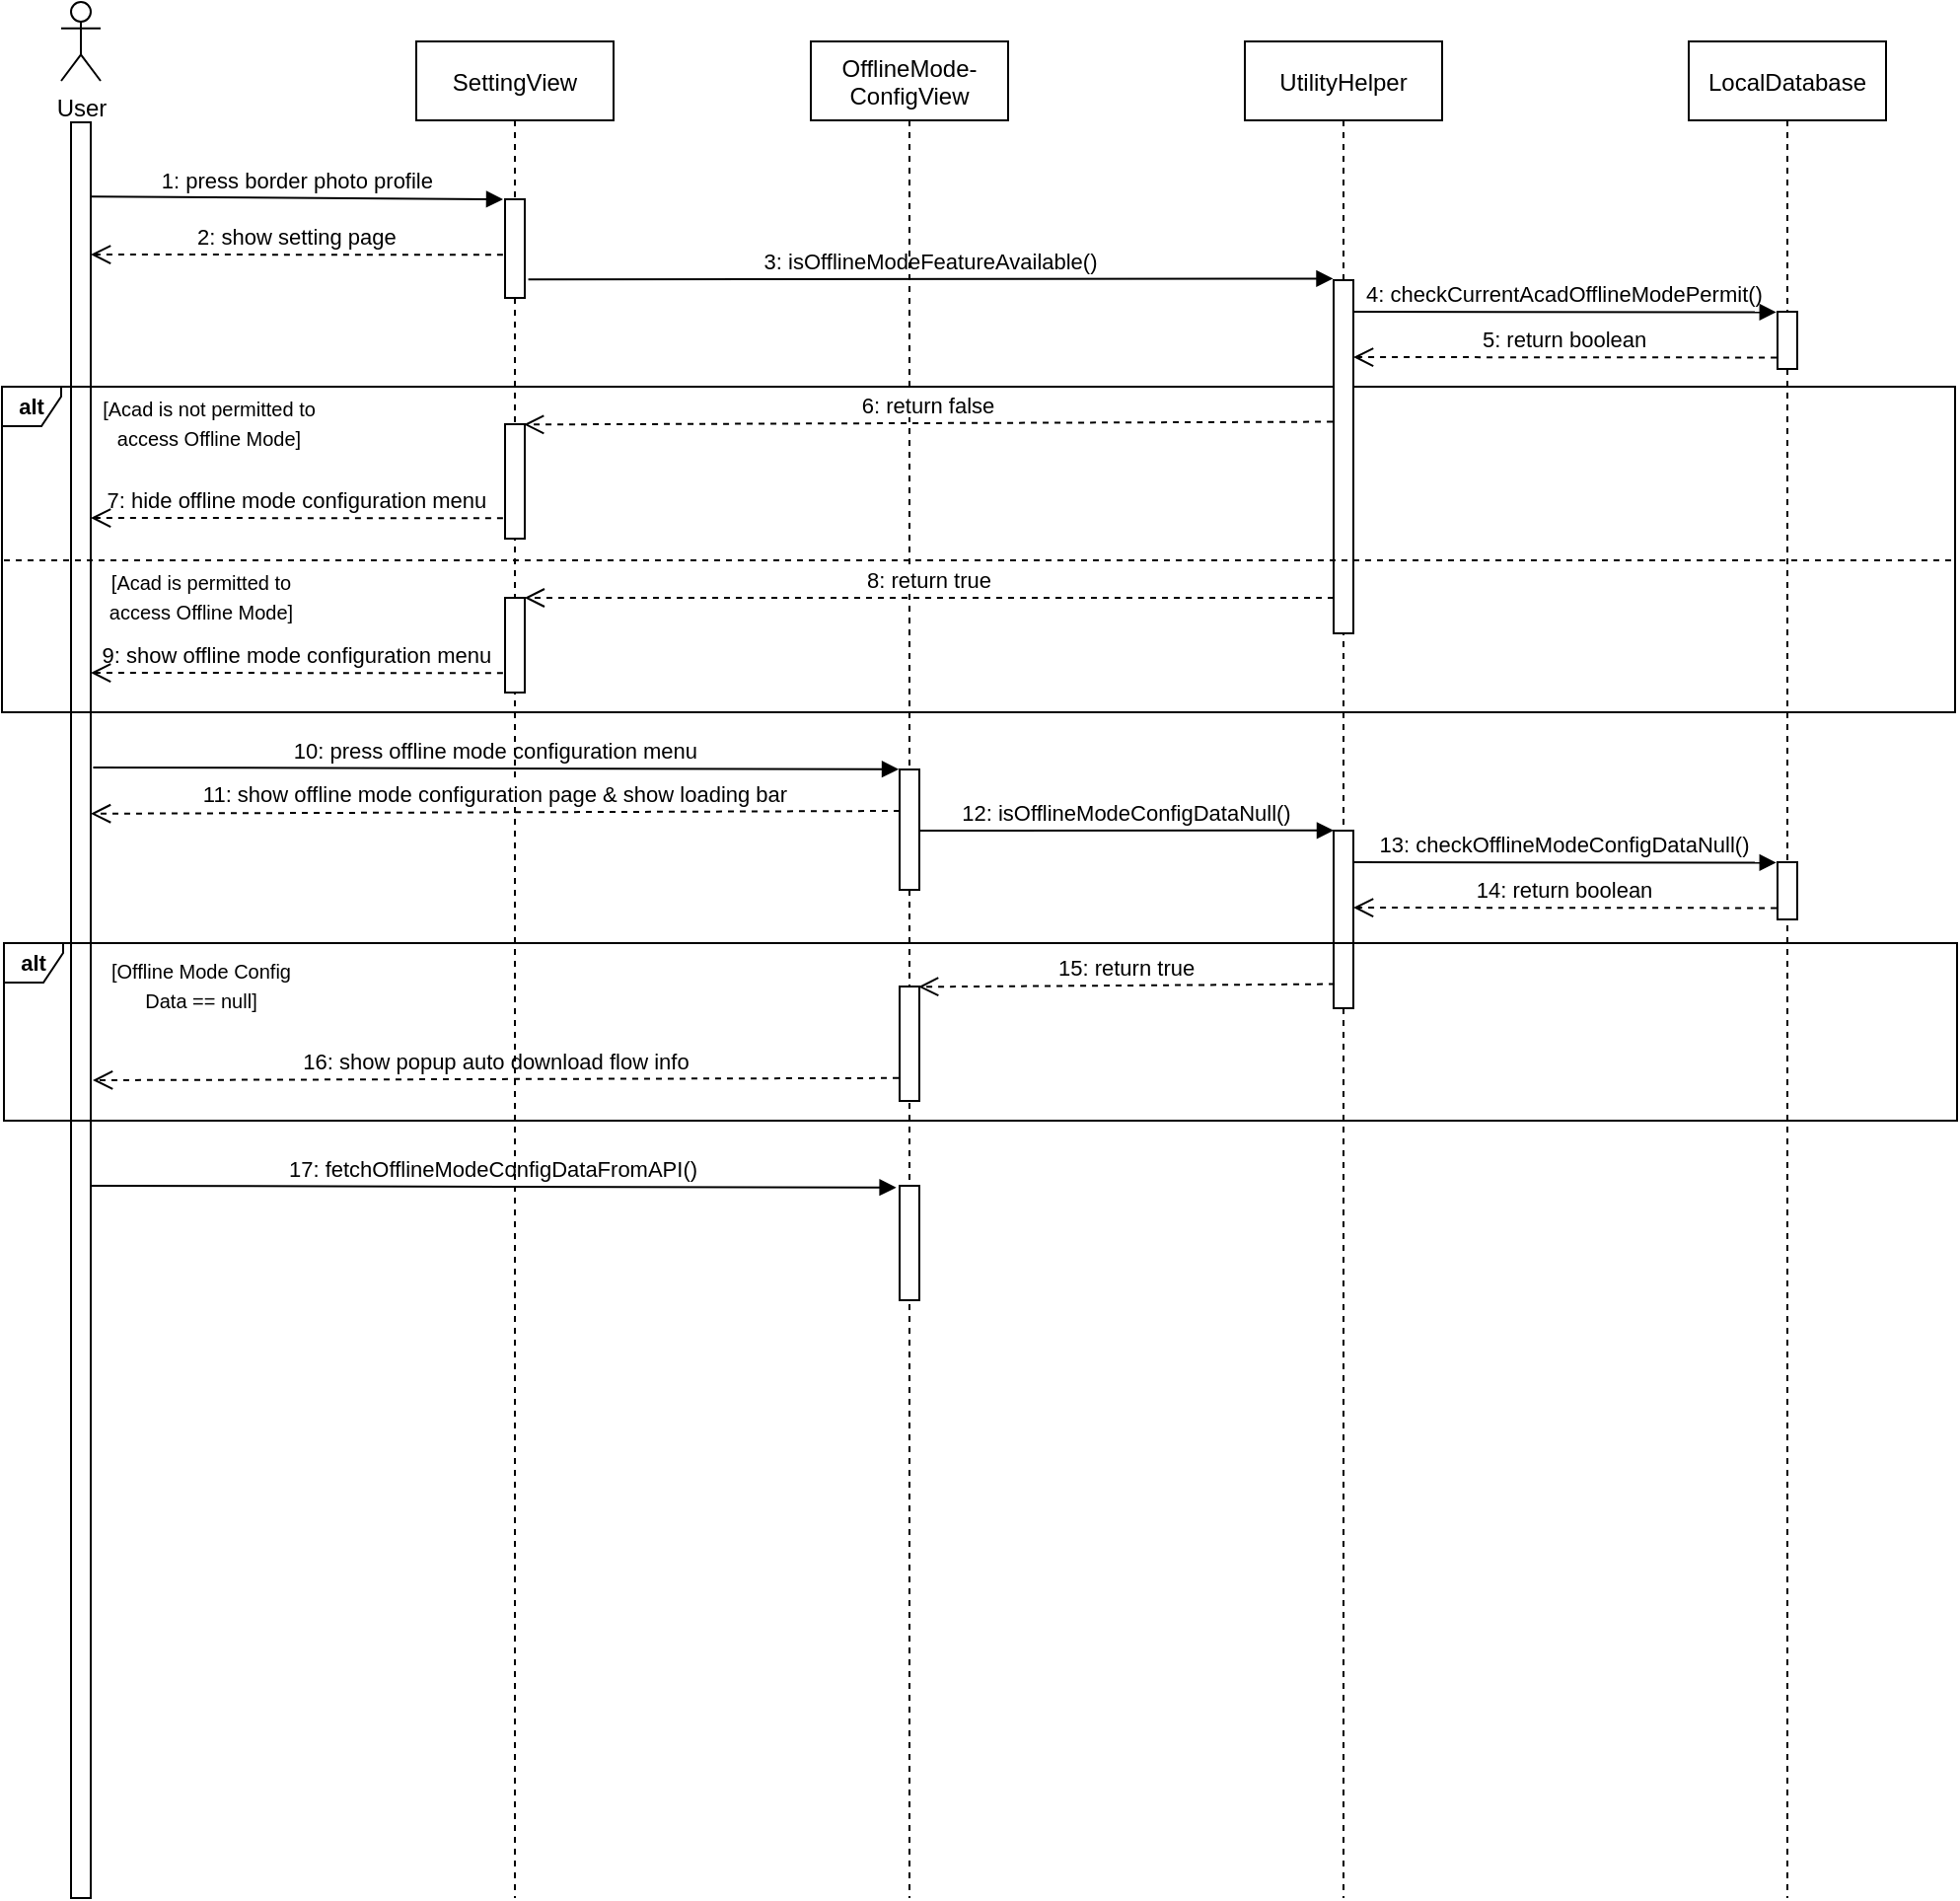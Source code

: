 <mxfile version="20.8.3" type="github">
  <diagram id="kgpKYQtTHZ0yAKxKKP6v" name="Page-1">
    <mxGraphModel dx="2822" dy="505" grid="1" gridSize="10" guides="1" tooltips="1" connect="1" arrows="1" fold="1" page="1" pageScale="1" pageWidth="850" pageHeight="1100" math="0" shadow="0">
      <root>
        <mxCell id="0" />
        <mxCell id="1" parent="0" />
        <mxCell id="VgFMn7d585Ha0XAmIZsE-21" value="" style="points=[];perimeter=orthogonalPerimeter;rounded=0;shadow=0;strokeWidth=1;" parent="1" vertex="1">
          <mxGeometry x="-1635" y="121" width="10" height="900" as="geometry" />
        </mxCell>
        <mxCell id="VgFMn7d585Ha0XAmIZsE-23" value="&lt;b&gt;alt&lt;/b&gt;" style="shape=umlFrame;whiteSpace=wrap;html=1;fontSize=11;width=30;height=20;fillColor=none;" parent="1" vertex="1">
          <mxGeometry x="-1670" y="255" width="990" height="165" as="geometry" />
        </mxCell>
        <mxCell id="3nuBFxr9cyL0pnOWT2aG-1" value="SettingView" style="shape=umlLifeline;perimeter=lifelinePerimeter;container=1;collapsible=0;recursiveResize=0;rounded=0;shadow=0;strokeWidth=1;" parent="1" vertex="1">
          <mxGeometry x="-1460" y="80" width="100" height="941" as="geometry" />
        </mxCell>
        <mxCell id="3nuBFxr9cyL0pnOWT2aG-2" value="" style="points=[];perimeter=orthogonalPerimeter;rounded=0;shadow=0;strokeWidth=1;" parent="3nuBFxr9cyL0pnOWT2aG-1" vertex="1">
          <mxGeometry x="45" y="80" width="10" height="50" as="geometry" />
        </mxCell>
        <mxCell id="VgFMn7d585Ha0XAmIZsE-6" value="1: press border photo profile" style="verticalAlign=bottom;endArrow=block;shadow=0;strokeWidth=1;fontStyle=0;labelBorderColor=none;labelBackgroundColor=none;exitX=1.021;exitY=0.034;exitDx=0;exitDy=0;exitPerimeter=0;" parent="3nuBFxr9cyL0pnOWT2aG-1" edge="1">
          <mxGeometry relative="1" as="geometry">
            <mxPoint x="-164.79" y="78.62" as="sourcePoint" />
            <mxPoint x="44" y="80" as="targetPoint" />
          </mxGeometry>
        </mxCell>
        <mxCell id="3nuBFxr9cyL0pnOWT2aG-5" value="UtilityHelper" style="shape=umlLifeline;perimeter=lifelinePerimeter;container=1;collapsible=0;recursiveResize=0;rounded=0;shadow=0;strokeWidth=1;" parent="1" vertex="1">
          <mxGeometry x="-1040" y="80" width="100" height="941" as="geometry" />
        </mxCell>
        <mxCell id="VgFMn7d585Ha0XAmIZsE-7" value="3: isOfflineModeFeatureAvailable()" style="verticalAlign=bottom;endArrow=block;shadow=0;strokeWidth=1;fontStyle=0;labelBorderColor=none;labelBackgroundColor=none;entryX=-0.024;entryY=0.003;entryDx=0;entryDy=0;entryPerimeter=0;exitX=1.178;exitY=0.813;exitDx=0;exitDy=0;exitPerimeter=0;" parent="3nuBFxr9cyL0pnOWT2aG-5" edge="1" source="3nuBFxr9cyL0pnOWT2aG-2">
          <mxGeometry relative="1" as="geometry">
            <mxPoint x="-169.633" y="120" as="sourcePoint" />
            <mxPoint x="44.76" y="120.21" as="targetPoint" />
          </mxGeometry>
        </mxCell>
        <mxCell id="VgFMn7d585Ha0XAmIZsE-16" value="" style="points=[];perimeter=orthogonalPerimeter;rounded=0;shadow=0;strokeWidth=1;" parent="3nuBFxr9cyL0pnOWT2aG-5" vertex="1">
          <mxGeometry x="45" y="121" width="10" height="179" as="geometry" />
        </mxCell>
        <mxCell id="D12k0bA-BJYKIJGbDswn-10" value="" style="group" parent="1" vertex="1" connectable="0">
          <mxGeometry x="-1640" y="80" width="20" height="710" as="geometry" />
        </mxCell>
        <mxCell id="D12k0bA-BJYKIJGbDswn-4" value="User" style="shape=umlActor;verticalLabelPosition=bottom;verticalAlign=top;html=1;outlineConnect=0;" parent="D12k0bA-BJYKIJGbDswn-10" vertex="1">
          <mxGeometry y="-20" width="20" height="40" as="geometry" />
        </mxCell>
        <mxCell id="VgFMn7d585Ha0XAmIZsE-24" value="&lt;span style=&quot;font-size: 10px;&quot;&gt;[Acad is not permitted to access Offline Mode]&lt;/span&gt;" style="text;html=1;strokeColor=none;fillColor=none;align=center;verticalAlign=middle;whiteSpace=wrap;rounded=0;" parent="1" vertex="1">
          <mxGeometry x="-1620" y="255" width="110" height="35.5" as="geometry" />
        </mxCell>
        <mxCell id="VgFMn7d585Ha0XAmIZsE-25" value="" style="points=[];perimeter=orthogonalPerimeter;rounded=0;shadow=0;strokeWidth=1;" parent="1" vertex="1">
          <mxGeometry x="-1415" y="274" width="10" height="58" as="geometry" />
        </mxCell>
        <mxCell id="VgFMn7d585Ha0XAmIZsE-49" value="" style="line;strokeWidth=1;fillColor=none;align=left;verticalAlign=middle;spacingTop=-1;spacingLeft=3;spacingRight=3;rotatable=0;labelPosition=right;points=[];portConstraint=eastwest;strokeColor=inherit;fontSize=10;dashed=1;" parent="1" vertex="1">
          <mxGeometry x="-1669" y="339" width="989" height="8" as="geometry" />
        </mxCell>
        <mxCell id="VgFMn7d585Ha0XAmIZsE-50" value="&lt;span style=&quot;font-size: 10px;&quot;&gt;[Acad is permitted to access Offline Mode]&lt;/span&gt;" style="text;html=1;strokeColor=none;fillColor=none;align=center;verticalAlign=middle;whiteSpace=wrap;rounded=0;" parent="1" vertex="1">
          <mxGeometry x="-1624" y="343" width="110" height="35.5" as="geometry" />
        </mxCell>
        <mxCell id="Guo4P8dY95QTmtFHYeZ4-5" value="7: hide offline mode configuration menu" style="verticalAlign=bottom;endArrow=open;dashed=1;endSize=8;shadow=0;strokeWidth=1;entryX=1.046;entryY=0.283;entryDx=0;entryDy=0;entryPerimeter=0;exitX=-0.105;exitY=0.86;exitDx=0;exitDy=0;exitPerimeter=0;labelBackgroundColor=none;" parent="1" edge="1">
          <mxGeometry relative="1" as="geometry">
            <mxPoint x="-1625.0" y="321.5" as="targetPoint" />
            <mxPoint x="-1416.05" y="321.66" as="sourcePoint" />
          </mxGeometry>
        </mxCell>
        <mxCell id="Guo4P8dY95QTmtFHYeZ4-6" value="" style="points=[];perimeter=orthogonalPerimeter;rounded=0;shadow=0;strokeWidth=1;" parent="1" vertex="1">
          <mxGeometry x="-1415" y="362" width="10" height="48" as="geometry" />
        </mxCell>
        <mxCell id="eCdpHvhe5fwS4jkzBV9C-2" value="LocalDatabase" style="shape=umlLifeline;perimeter=lifelinePerimeter;container=1;collapsible=0;recursiveResize=0;rounded=0;shadow=0;strokeWidth=1;" parent="1" vertex="1">
          <mxGeometry x="-815" y="80" width="100" height="941" as="geometry" />
        </mxCell>
        <mxCell id="eCdpHvhe5fwS4jkzBV9C-8" value="" style="points=[];perimeter=orthogonalPerimeter;rounded=0;shadow=0;strokeWidth=1;" parent="1" vertex="1">
          <mxGeometry x="-770" y="217" width="10" height="29" as="geometry" />
        </mxCell>
        <mxCell id="eCdpHvhe5fwS4jkzBV9C-9" value="4: checkCurrentAcadOfflineModePermit()" style="verticalAlign=bottom;endArrow=block;shadow=0;strokeWidth=1;fontStyle=0;labelBorderColor=none;labelBackgroundColor=none;entryX=-0.024;entryY=0.003;entryDx=0;entryDy=0;entryPerimeter=0;" parent="1" edge="1">
          <mxGeometry relative="1" as="geometry">
            <mxPoint x="-985.003" y="217" as="sourcePoint" />
            <mxPoint x="-770.61" y="217.21" as="targetPoint" />
          </mxGeometry>
        </mxCell>
        <mxCell id="eCdpHvhe5fwS4jkzBV9C-10" value="5: return boolean" style="verticalAlign=bottom;endArrow=open;dashed=1;endSize=8;exitX=0;exitY=0.95;shadow=0;strokeWidth=1;entryX=1.046;entryY=0.283;entryDx=0;entryDy=0;entryPerimeter=0;" parent="1" edge="1">
          <mxGeometry relative="1" as="geometry">
            <mxPoint x="-985" y="240" as="targetPoint" />
            <mxPoint x="-770.46" y="240.22" as="sourcePoint" />
          </mxGeometry>
        </mxCell>
        <mxCell id="rFGstGtkIx78UECEyDi8-2" value="2: show setting page" style="verticalAlign=bottom;endArrow=open;dashed=1;endSize=8;shadow=0;strokeWidth=1;entryX=1.046;entryY=0.283;entryDx=0;entryDy=0;entryPerimeter=0;exitX=-0.105;exitY=0.86;exitDx=0;exitDy=0;exitPerimeter=0;labelBackgroundColor=none;" edge="1" parent="1">
          <mxGeometry relative="1" as="geometry">
            <mxPoint x="-1625.0" y="188" as="targetPoint" />
            <mxPoint x="-1416.05" y="188.16" as="sourcePoint" />
          </mxGeometry>
        </mxCell>
        <mxCell id="rFGstGtkIx78UECEyDi8-3" value="9: show offline mode configuration menu" style="verticalAlign=bottom;endArrow=open;dashed=1;endSize=8;shadow=0;strokeWidth=1;entryX=1.046;entryY=0.283;entryDx=0;entryDy=0;entryPerimeter=0;exitX=-0.105;exitY=0.86;exitDx=0;exitDy=0;exitPerimeter=0;labelBackgroundColor=none;" edge="1" parent="1">
          <mxGeometry relative="1" as="geometry">
            <mxPoint x="-1625.0" y="400" as="targetPoint" />
            <mxPoint x="-1416.05" y="400.16" as="sourcePoint" />
          </mxGeometry>
        </mxCell>
        <mxCell id="rFGstGtkIx78UECEyDi8-4" value="10: press offline mode configuration menu" style="verticalAlign=bottom;endArrow=block;shadow=0;strokeWidth=1;fontStyle=0;labelBorderColor=none;labelBackgroundColor=none;exitX=1.021;exitY=0.034;exitDx=0;exitDy=0;exitPerimeter=0;entryX=-0.047;entryY=-0.002;entryDx=0;entryDy=0;entryPerimeter=0;" edge="1" parent="1" target="rFGstGtkIx78UECEyDi8-9">
          <mxGeometry relative="1" as="geometry">
            <mxPoint x="-1623.79" y="448" as="sourcePoint" />
            <mxPoint x="-1220" y="448" as="targetPoint" />
          </mxGeometry>
        </mxCell>
        <mxCell id="rFGstGtkIx78UECEyDi8-6" value="OfflineMode-&#xa;ConfigView" style="shape=umlLifeline;perimeter=lifelinePerimeter;container=1;collapsible=0;recursiveResize=0;rounded=0;shadow=0;strokeWidth=1;" vertex="1" parent="1">
          <mxGeometry x="-1260" y="80" width="100" height="941" as="geometry" />
        </mxCell>
        <mxCell id="rFGstGtkIx78UECEyDi8-9" value="" style="points=[];perimeter=orthogonalPerimeter;rounded=0;shadow=0;strokeWidth=1;" vertex="1" parent="rFGstGtkIx78UECEyDi8-6">
          <mxGeometry x="45" y="369" width="10" height="61" as="geometry" />
        </mxCell>
        <mxCell id="rFGstGtkIx78UECEyDi8-27" value="" style="points=[];perimeter=orthogonalPerimeter;rounded=0;shadow=0;strokeWidth=1;" vertex="1" parent="rFGstGtkIx78UECEyDi8-6">
          <mxGeometry x="45" y="580" width="10" height="58" as="geometry" />
        </mxCell>
        <mxCell id="VgFMn7d585Ha0XAmIZsE-26" value="6: return false" style="verticalAlign=bottom;endArrow=open;dashed=1;endSize=8;exitX=0;exitY=0.95;shadow=0;strokeWidth=1;entryX=0.955;entryY=0.003;entryDx=0;entryDy=0;entryPerimeter=0;" parent="1" edge="1" target="VgFMn7d585Ha0XAmIZsE-25">
          <mxGeometry relative="1" as="geometry">
            <mxPoint x="-1210" y="272.55" as="targetPoint" />
            <mxPoint x="-995.46" y="272.77" as="sourcePoint" />
          </mxGeometry>
        </mxCell>
        <mxCell id="VgFMn7d585Ha0XAmIZsE-52" value="8: return true" style="verticalAlign=bottom;endArrow=open;dashed=1;endSize=8;shadow=0;strokeWidth=1;entryX=0.988;entryY=0;entryDx=0;entryDy=0;entryPerimeter=0;" parent="1" edge="1" target="Guo4P8dY95QTmtFHYeZ4-6">
          <mxGeometry relative="1" as="geometry">
            <mxPoint x="-1210.0" y="360.55" as="targetPoint" />
            <mxPoint x="-995" y="362" as="sourcePoint" />
          </mxGeometry>
        </mxCell>
        <mxCell id="rFGstGtkIx78UECEyDi8-10" value="11: show offline mode configuration page &amp; show loading bar" style="verticalAlign=bottom;endArrow=open;dashed=1;endSize=8;exitX=0;exitY=0.95;shadow=0;strokeWidth=1;entryX=0.955;entryY=0.003;entryDx=0;entryDy=0;entryPerimeter=0;" edge="1" parent="1">
          <mxGeometry relative="1" as="geometry">
            <mxPoint x="-1625" y="471.404" as="targetPoint" />
            <mxPoint x="-1215.01" y="470" as="sourcePoint" />
          </mxGeometry>
        </mxCell>
        <mxCell id="rFGstGtkIx78UECEyDi8-11" value="12: isOfflineModeConfigDataNull()" style="verticalAlign=bottom;endArrow=block;shadow=0;strokeWidth=1;fontStyle=0;labelBorderColor=none;labelBackgroundColor=none;exitX=1.021;exitY=0.034;exitDx=0;exitDy=0;exitPerimeter=0;entryX=0;entryY=-0.001;entryDx=0;entryDy=0;entryPerimeter=0;" edge="1" parent="1" target="rFGstGtkIx78UECEyDi8-12">
          <mxGeometry relative="1" as="geometry">
            <mxPoint x="-1205" y="480" as="sourcePoint" />
            <mxPoint x="-1000" y="480" as="targetPoint" />
          </mxGeometry>
        </mxCell>
        <mxCell id="rFGstGtkIx78UECEyDi8-12" value="" style="points=[];perimeter=orthogonalPerimeter;rounded=0;shadow=0;strokeWidth=1;" vertex="1" parent="1">
          <mxGeometry x="-995" y="480" width="10" height="90" as="geometry" />
        </mxCell>
        <mxCell id="rFGstGtkIx78UECEyDi8-13" value="" style="points=[];perimeter=orthogonalPerimeter;rounded=0;shadow=0;strokeWidth=1;" vertex="1" parent="1">
          <mxGeometry x="-770" y="496" width="10" height="29" as="geometry" />
        </mxCell>
        <mxCell id="rFGstGtkIx78UECEyDi8-14" value="13: checkOfflineModeConfigDataNull()" style="verticalAlign=bottom;endArrow=block;shadow=0;strokeWidth=1;fontStyle=0;labelBorderColor=none;labelBackgroundColor=none;entryX=-0.024;entryY=0.003;entryDx=0;entryDy=0;entryPerimeter=0;" edge="1" parent="1">
          <mxGeometry relative="1" as="geometry">
            <mxPoint x="-985.003" y="496" as="sourcePoint" />
            <mxPoint x="-770.61" y="496.21" as="targetPoint" />
          </mxGeometry>
        </mxCell>
        <mxCell id="rFGstGtkIx78UECEyDi8-15" value="14: return boolean" style="verticalAlign=bottom;endArrow=open;dashed=1;endSize=8;exitX=0;exitY=0.95;shadow=0;strokeWidth=1;entryX=1.046;entryY=0.283;entryDx=0;entryDy=0;entryPerimeter=0;" edge="1" parent="1">
          <mxGeometry relative="1" as="geometry">
            <mxPoint x="-985.0" y="519" as="targetPoint" />
            <mxPoint x="-770.46" y="519.22" as="sourcePoint" />
          </mxGeometry>
        </mxCell>
        <mxCell id="rFGstGtkIx78UECEyDi8-16" value="&lt;b&gt;alt&lt;/b&gt;" style="shape=umlFrame;whiteSpace=wrap;html=1;fontSize=11;width=30;height=20;fillColor=none;" vertex="1" parent="1">
          <mxGeometry x="-1669" y="537" width="990" height="90" as="geometry" />
        </mxCell>
        <mxCell id="rFGstGtkIx78UECEyDi8-17" value="&lt;span style=&quot;font-size: 10px;&quot;&gt;[Offline Mode Config Data == null]&lt;/span&gt;" style="text;html=1;strokeColor=none;fillColor=none;align=center;verticalAlign=middle;whiteSpace=wrap;rounded=0;" vertex="1" parent="1">
          <mxGeometry x="-1624" y="540" width="110" height="35.5" as="geometry" />
        </mxCell>
        <mxCell id="rFGstGtkIx78UECEyDi8-18" value="" style="points=[];perimeter=orthogonalPerimeter;rounded=0;shadow=0;strokeWidth=1;" vertex="1" parent="1">
          <mxGeometry x="-1215" y="559" width="10" height="58" as="geometry" />
        </mxCell>
        <mxCell id="rFGstGtkIx78UECEyDi8-21" value="16: show popup auto download flow info" style="verticalAlign=bottom;endArrow=open;dashed=1;endSize=8;shadow=0;strokeWidth=1;entryX=1.046;entryY=0.283;entryDx=0;entryDy=0;entryPerimeter=0;exitX=-0.051;exitY=0.8;exitDx=0;exitDy=0;exitPerimeter=0;labelBackgroundColor=none;" edge="1" parent="1" source="rFGstGtkIx78UECEyDi8-18">
          <mxGeometry relative="1" as="geometry">
            <mxPoint x="-1624.0" y="606.5" as="targetPoint" />
            <mxPoint x="-1415.05" y="606.66" as="sourcePoint" />
          </mxGeometry>
        </mxCell>
        <mxCell id="rFGstGtkIx78UECEyDi8-24" value="15: return true" style="verticalAlign=bottom;endArrow=open;dashed=1;endSize=8;exitX=0;exitY=0.95;shadow=0;strokeWidth=1;entryX=0.955;entryY=0.003;entryDx=0;entryDy=0;entryPerimeter=0;" edge="1" parent="1" target="rFGstGtkIx78UECEyDi8-18">
          <mxGeometry relative="1" as="geometry">
            <mxPoint x="-1209" y="557.55" as="targetPoint" />
            <mxPoint x="-994.46" y="557.77" as="sourcePoint" />
          </mxGeometry>
        </mxCell>
        <mxCell id="rFGstGtkIx78UECEyDi8-26" value="17: fetchOfflineModeConfigDataFromAPI()" style="verticalAlign=bottom;endArrow=block;shadow=0;strokeWidth=1;fontStyle=0;labelBorderColor=none;labelBackgroundColor=none;exitX=1.021;exitY=0.034;exitDx=0;exitDy=0;exitPerimeter=0;entryX=-0.047;entryY=-0.002;entryDx=0;entryDy=0;entryPerimeter=0;" edge="1" parent="1">
          <mxGeometry relative="1" as="geometry">
            <mxPoint x="-1625" y="660" as="sourcePoint" />
            <mxPoint x="-1216.68" y="660.878" as="targetPoint" />
          </mxGeometry>
        </mxCell>
      </root>
    </mxGraphModel>
  </diagram>
</mxfile>
